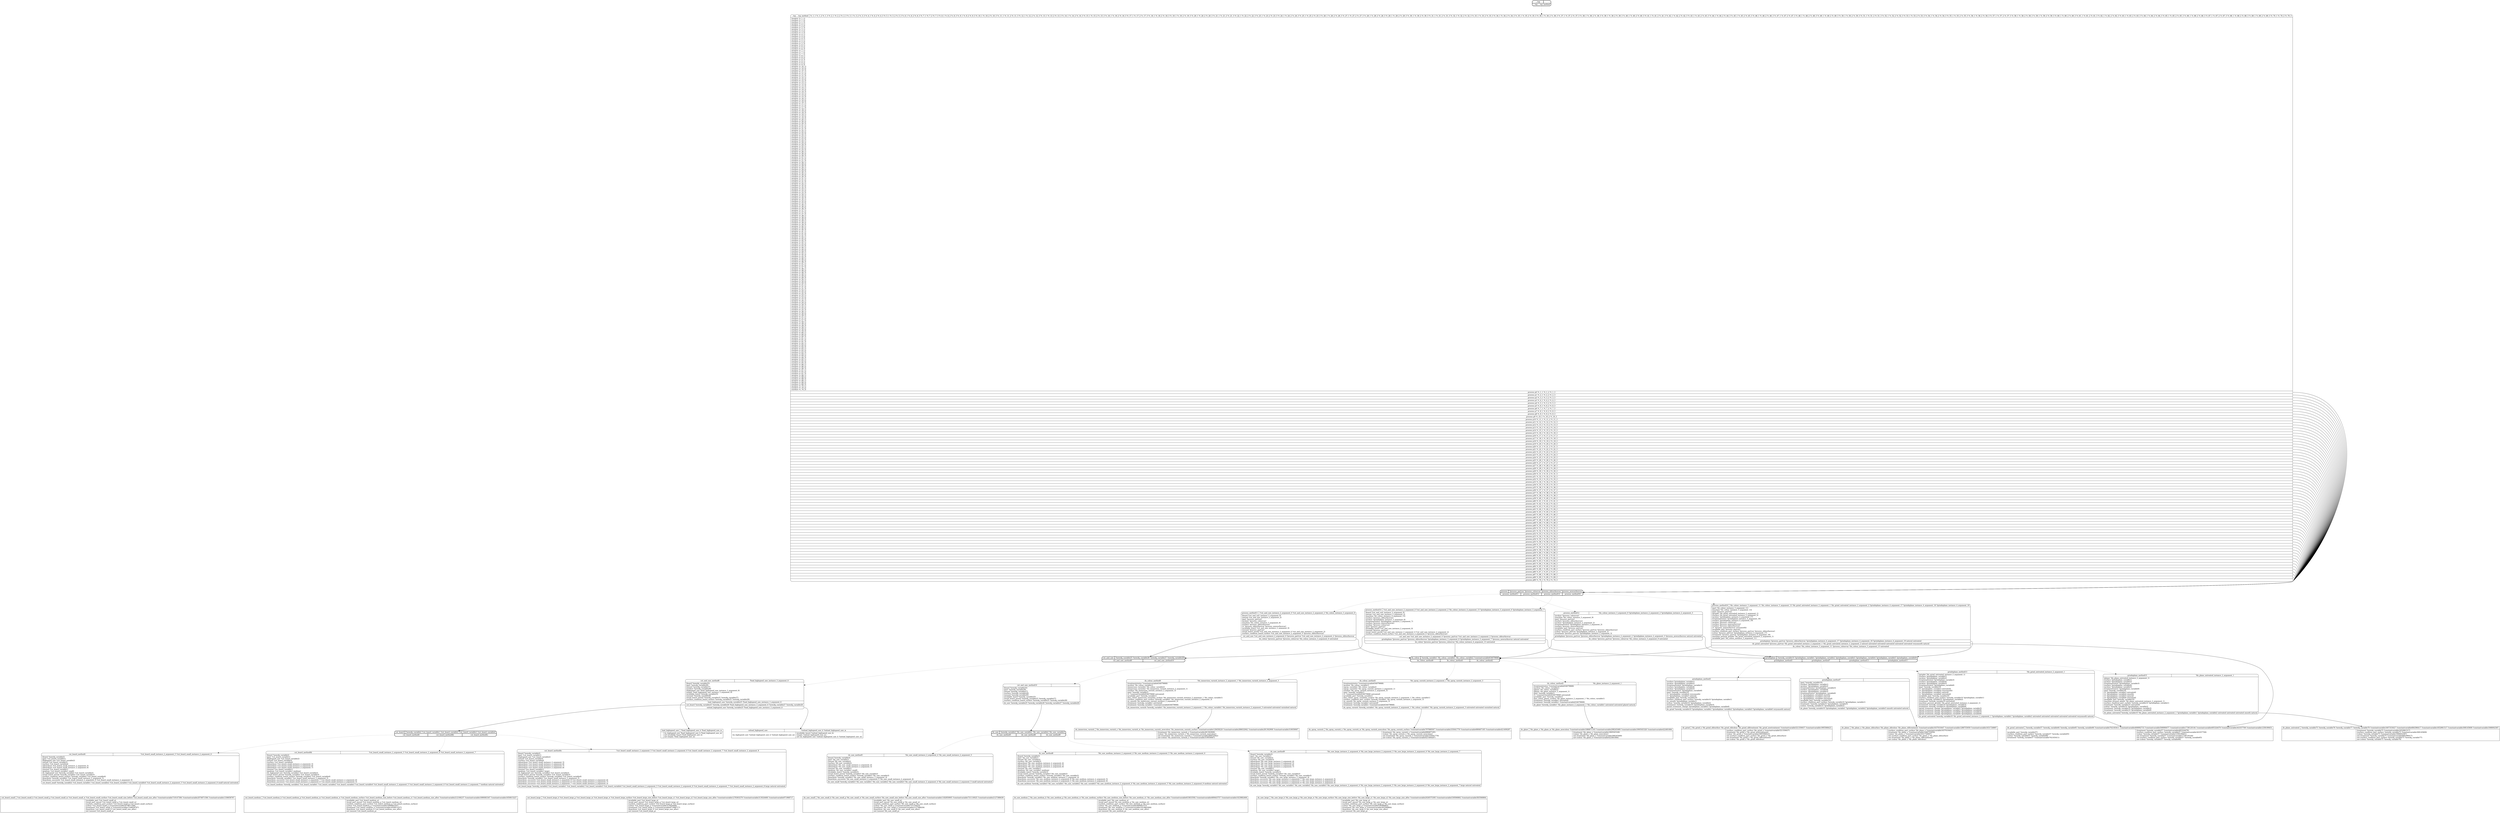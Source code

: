 // Generated by Hype
digraph "woodworking_legal_fewer_htn_groundings" {
  nodesep=1
  ranksep=1
  // Operators
  node [shape=record]
  "cut_board_large" [
    label="{{cut_board_large|?cut_board_large_b ?cut_board_large_p ?cut_board_large_m ?cut_board_large_w ?cut_board_large_surface ?cut_board_large_size_before ?cut_board_large_s1 ?cut_board_large_s2 ?cut_board_large_size_after ?constantvariable1278363279 ?constantvariable313024468 ?constantvariable971968717}|{|(available_part ?cut_board_large_p)\l(wood_part_awood ?cut_board_large_p ?cut_board_large_w)\l(surface_condition_part_surface ?cut_board_large_p ?cut_board_large_surface)\l(colour ?cut_board_large_p ?constantvariable313024468)\l(treatment ?cut_board_large_p ?constantvariable971968717)\l(boardsize ?cut_board_large_b ?cut_board_large_size_after)\lnot (unused ?cut_board_large_p)\l}}"
  ]
  "cut_board_medium" [
    label="{{cut_board_medium|?cut_board_medium_b ?cut_board_medium_p ?cut_board_medium_m ?cut_board_medium_w ?cut_board_medium_surface ?cut_board_medium_size_before ?cut_board_medium_s1 ?cut_board_medium_size_after ?constantvariable212106237 ?constantvariable1690083347 ?constantvariable1650815227}|{|(available_part ?cut_board_medium_p)\l(wood_part_awood ?cut_board_medium_p ?cut_board_medium_w)\l(surface_condition_part_surface ?cut_board_medium_p ?cut_board_medium_surface)\l(colour ?cut_board_medium_p ?constantvariable1690083347)\l(treatment ?cut_board_medium_p ?constantvariable1650815227)\l(boardsize ?cut_board_medium_b ?cut_board_medium_size_after)\lnot (unused ?cut_board_medium_p)\l}}"
  ]
  "cut_board_small" [
    label="{{cut_board_small|?cut_board_small_b ?cut_board_small_p ?cut_board_small_m ?cut_board_small_w ?cut_board_small_surface ?cut_board_small_size_before ?cut_board_small_size_after ?constantvariable719147384 ?constantvariable2074871584 ?constantvariable1336658767}|{|(available_part ?cut_board_small_p)\l(wood_part_awood ?cut_board_small_p ?cut_board_small_w)\l(surface_condition_part_surface ?cut_board_small_p ?cut_board_small_surface)\l(colour ?cut_board_small_p ?constantvariable2074871584)\l(treatment ?cut_board_small_p ?constantvariable1336658767)\l(boardsize ?cut_board_small_b ?cut_board_small_size_after)\lnot (unused ?cut_board_small_p)\l}}"
  ]
  "do_glaze" [
    label="{{do_glaze|?do_glaze_x ?do_glaze_m ?do_glaze_newcolour ?constantvariable1086871163 ?constantvariable298245469 ?constantvariable1900545328 ?constantvariable422481684}|{|(treatment ?do_glaze_x ?constantvariable1900545328)\l(colour ?do_glaze_x ?do_glaze_newcolour)\lnot (treatment ?do_glaze_x ?constantvariable298245469)\lnot (colour ?do_glaze_x ?constantvariable422481684)\l}}"
  ]
  "do_grind" [
    label="{{do_grind|?do_grind_x ?do_grind_oldsurface ?do_grind_oldcolour ?do_grind_oldtreatment ?do_grind_newtreatment ?constantvariable521350637 ?constantvariable1995568423}|{|(surface_condition_part_surface ?do_grind_x ?constantvariable521350637)\l(treatment ?do_grind_x ?do_grind_newtreatment)\l(colour ?do_grind_x ?constantvariable1995568423)\lnot (surface_condition_part_surface ?do_grind_x ?do_grind_oldsurface)\lnot (treatment ?do_grind_x ?do_grind_oldtreatment)\lnot (colour ?do_grind_x ?do_grind_oldcolour)\l}}"
  ]
  "do_grind_untreated" [
    label="{{do_grind_untreated|?newobj_variable57 ?newobj_variable64 ?newobj_variable65 ?newobj_variable66 ?constantvariable702183411 ?constantvariable406992733 ?constantvariable506990077 ?constantvariable1738120144 ?constantvariable495324479 ?constantvariable343357709 ?constantvariable1258199451}|{(available_part ?newobj_variable57)\l(surface_condition_part_surface ?newobj_variable57 ?newobj_variable65)\l(colour ?newobj_variable57 ?newobj_variable66)\l(treatment ?newobj_variable57 ?constantvariable702183411)\l|(treatment ?newobj_variable57 ?constantvariable495324479)\l(surface_condition_part_surface ?newobj_variable57 ?constantvariable343357709)\l(colour ?newobj_variable57 ?constantvariable1258199451)\lnot (treatment ?newobj_variable57 ?constantvariable1738120144)\lnot (surface_condition_part_surface ?newobj_variable57 ?newobj_variable65)\lnot (colour ?newobj_variable57 ?newobj_variable66)\l}}"
  ]
  "do_immersion_varnish" [
    label="{{do_immersion_varnish|?do_immersion_varnish_x ?do_immersion_varnish_m ?do_immersion_varnish_newcolour ?do_immersion_varnish_surface ?constantvariable129458220 ?constantvariable286632942 ?constantvariable281362908 ?constantvariable319059067}|{|(treatment ?do_immersion_varnish_x ?constantvariable281362908)\l(colour ?do_immersion_varnish_x ?do_immersion_varnish_newcolour)\lnot (treatment ?do_immersion_varnish_x ?constantvariable286632942)\lnot (colour ?do_immersion_varnish_x ?constantvariable319059067)\l}}"
  ]
  "do_plane" [
    label="{{do_plane|?do_plane_x ?do_plane_oldsurface ?do_plane_oldcolour ?do_plane_oldtreatment ?constantvariable1637010447 ?constantvariable1288755959 ?constantvariable1631726897}|{|(surface_condition_part_surface ?do_plane_x ?constantvariable1637010447)\l(treatment ?do_plane_x ?constantvariable1288755959)\l(colour ?do_plane_x ?constantvariable1631726897)\lnot (surface_condition_part_surface ?do_plane_x ?do_plane_oldsurface)\lnot (treatment ?do_plane_x ?do_plane_oldtreatment)\lnot (colour ?do_plane_x ?do_plane_oldcolour)\l}}"
  ]
  "do_plane_untreated" [
    label="{{do_plane_untreated|?newobj_variable75 ?newobj_variable76 ?newobj_variable77 ?newobj_variable79 ?constantvariable1607353027 ?constantvariable684396417 ?constantvariable1652981517 ?constantvariable308145609 ?constantvariable1068002587}|{|(treatment ?newobj_variable75 ?constantvariable1652981517)\l(surface_condition_part_surface ?newobj_variable75 ?constantvariable308145609)\l(colour ?newobj_variable75 ?constantvariable1068002587)\lnot (treatment ?newobj_variable75 ?constantvariable684396417)\lnot (surface_condition_part_surface ?newobj_variable75 ?newobj_variable77)\lnot (colour ?newobj_variable75 ?newobj_variable79)\l}}"
  ]
  "do_saw_large" [
    label="{{do_saw_large|?do_saw_large_b ?do_saw_large_p ?do_saw_large_w ?do_saw_large_surface ?do_saw_large_size_before ?do_saw_large_s1 ?do_saw_large_s2 ?do_saw_large_size_after ?constantvariable2026575395 ?constantvariable539566862 ?constantvariable583566864}|{|(available_part ?do_saw_large_p)\l(wood_part_awood ?do_saw_large_p ?do_saw_large_w)\l(surface_condition_part_surface ?do_saw_large_p ?do_saw_large_surface)\l(colour ?do_saw_large_p ?constantvariable539566862)\l(treatment ?do_saw_large_p ?constantvariable583566864)\l(boardsize ?do_saw_large_b ?do_saw_large_size_after)\lnot (unused ?do_saw_large_p)\l}}"
  ]
  "do_saw_medium" [
    label="{{do_saw_medium|?do_saw_medium_b ?do_saw_medium_p ?do_saw_medium_w ?do_saw_medium_surface ?do_saw_medium_size_before ?do_saw_medium_s1 ?do_saw_medium_size_after ?constantvariable633833592 ?constantvariable469443757 ?constantvariable1023882406}|{|(available_part ?do_saw_medium_p)\l(wood_part_awood ?do_saw_medium_p ?do_saw_medium_w)\l(surface_condition_part_surface ?do_saw_medium_p ?do_saw_medium_surface)\l(colour ?do_saw_medium_p ?constantvariable469443757)\l(treatment ?do_saw_medium_p ?constantvariable1023882406)\l(boardsize ?do_saw_medium_b ?do_saw_medium_size_after)\lnot (unused ?do_saw_medium_p)\l}}"
  ]
  "do_saw_small" [
    label="{{do_saw_small|?do_saw_small_b ?do_saw_small_p ?do_saw_small_w ?do_saw_small_surface ?do_saw_small_size_before ?do_saw_small_size_after ?constantvariable1182850905 ?constantvariable731116025 ?constantvariable2127388439}|{|(available_part ?do_saw_small_p)\l(wood_part_awood ?do_saw_small_p ?do_saw_small_w)\l(surface_condition_part_surface ?do_saw_small_p ?do_saw_small_surface)\l(colour ?do_saw_small_p ?constantvariable731116025)\l(treatment ?do_saw_small_p ?constantvariable2127388439)\l(boardsize ?do_saw_small_b ?do_saw_small_size_after)\lnot (unused ?do_saw_small_p)\l}}"
  ]
  "do_spray_varnish" [
    label="{{do_spray_varnish|?do_spray_varnish_x ?do_spray_varnish_m ?do_spray_varnish_newcolour ?do_spray_varnish_surface ?constantvariable797888567 ?constantvariable335041779 ?constantvariable688467185 ?constantvariable421409287}|{|(treatment ?do_spray_varnish_x ?constantvariable688467185)\l(colour ?do_spray_varnish_x ?do_spray_varnish_newcolour)\lnot (treatment ?do_spray_varnish_x ?constantvariable335041779)\lnot (colour ?do_spray_varnish_x ?constantvariable421409287)\l}}"
  ]
  "load_highspeed_saw" [
    label="{{load_highspeed_saw|?load_highspeed_saw_b ?load_highspeed_saw_m}|{|(in_highspeed_saw ?load_highspeed_saw_b ?load_highspeed_saw_m)\lnot (available_board ?load_highspeed_saw_b)\lnot (empty ?load_highspeed_saw_m)\l}}"
  ]
  "unload_highspeed_saw" [
    label="{{unload_highspeed_saw|?unload_highspeed_saw_b ?unload_highspeed_saw_m}|{(in_highspeed_saw ?unload_highspeed_saw_b ?unload_highspeed_saw_m)\l|(available_board ?unload_highspeed_saw_b)\l(empty ?unload_highspeed_saw_m)\lnot (in_highspeed_saw ?unload_highspeed_saw_b ?unload_highspeed_saw_m)\l}}"
  ]
  // Methods
  node [shape=Mrecord]
  "cut_and_saw" [
    style=bold
    label="{{cut_and_saw|?newobj_variable25 ?newobj_variable26 ?newobj_variable27 ?newobj_variable28}|{<n0>cut_and_saw_method6|<n1>cut_and_saw_method10}}"
  ]
  "label_cut_and_saw_method6" [
    label="{{cut_and_saw_method6|?load_highspeed_saw_instance_3_argument_6}|(board ?newobj_variable25)\l(part ?newobj_variable26)\l(awood ?newobj_variable27)\l(surface ?newobj_variable28)\l(highspeed_saw ?load_highspeed_saw_instance_3_argument_6)\l(empty ?load_highspeed_saw_instance_3_argument_6)\l(available_board ?newobj_variable25)\l(unused ?newobj_variable26)\l(wood_board_awood ?newobj_variable25 ?newobj_variable27)\l(surface_condition_board_surface ?newobj_variable25 ?newobj_variable28)\l|<n0>load_highspeed_saw ?newobj_variable25 ?load_highspeed_saw_instance_3_argument_6|<n1>cut_board ?newobj_variable25 ?newobj_variable26 ?load_highspeed_saw_instance_3_argument_6 ?newobj_variable27 ?newobj_variable28|<n2>unload_highspeed_saw ?newobj_variable25 ?load_highspeed_saw_instance_3_argument_6}"
  ]
  "cut_and_saw":n0 -> "label_cut_and_saw_method6" [style=dotted]
  "label_cut_and_saw_method6":n0 -> "load_highspeed_saw"
  "label_cut_and_saw_method6":n1 -> "cut_board"
  "label_cut_and_saw_method6":n2 -> "unload_highspeed_saw"
  "label_cut_and_saw_method10" [
    label="{{cut_and_saw_method10|}|(board ?newobj_variable25)\l(part ?newobj_variable26)\l(awood ?newobj_variable27)\l(surface ?newobj_variable28)\l(unused ?newobj_variable26)\l(available_board ?newobj_variable25)\l(wood_board_awood ?newobj_variable25 ?newobj_variable27)\l(surface_condition_board_surface ?newobj_variable25 ?newobj_variable28)\l|<n0>do_saw ?newobj_variable25 ?newobj_variable26 ?newobj_variable27 ?newobj_variable28}"
  ]
  "cut_and_saw":n1 -> "label_cut_and_saw_method10" [style=dotted]
  "label_cut_and_saw_method10":n0 -> "do_saw"
  "cut_board" [
    style=bold
    label="{{cut_board|?newobj_variable2 ?cut_board_variable1 ?cut_board_variable2 ?cut_board_variable3 ?cut_board_variable4}|{<n0>cut_board_method4|<n1>cut_board_method4b|<n2>cut_board_method4c}}"
  ]
  "label_cut_board_method4" [
    label="{{cut_board_method4|?cut_board_small_instance_2_argument_5 ?cut_board_small_instance_2_argument_6}|(board ?newobj_variable2)\l(part ?cut_board_variable1)\l(highspeed_saw ?cut_board_variable2)\l(awood ?cut_board_variable3)\l(surface ?cut_board_variable4)\l(aboardsize ?cut_board_small_instance_2_argument_5)\l(aboardsize ?cut_board_small_instance_2_argument_6)\l(unused ?cut_board_variable1)\l(goalsize ?cut_board_variable1 small)\l(in_highspeed_saw ?newobj_variable2 ?cut_board_variable2)\l(wood_board_awood ?newobj_variable2 ?cut_board_variable3)\l(surface_condition_board_surface ?newobj_variable2 ?cut_board_variable4)\l(boardsize ?newobj_variable2 ?cut_board_small_instance_2_argument_5)\l(boardsize_successor ?cut_board_small_instance_2_argument_6 ?cut_board_small_instance_2_argument_5)\l|<n0>cut_board_small ?newobj_variable2 ?cut_board_variable1 ?cut_board_variable2 ?cut_board_variable3 ?cut_board_variable4 ?cut_board_small_instance_2_argument_5 ?cut_board_small_instance_2_argument_6 small natural untreated}"
  ]
  "cut_board":n0 -> "label_cut_board_method4" [style=dotted]
  "label_cut_board_method4":n0 -> "cut_board_small"
  "label_cut_board_method4b" [
    label="{{cut_board_method4b|?cut_board_small_instance_2_argument_5 ?cut_board_small_instance_2_argument_6 ?cut_board_small_instance_2_argument_7}|(board ?newobj_variable2)\l(part ?cut_board_variable1)\l(highspeed_saw ?cut_board_variable2)\l(awood ?cut_board_variable3)\l(surface ?cut_board_variable4)\l(aboardsize ?cut_board_small_instance_2_argument_5)\l(aboardsize ?cut_board_small_instance_2_argument_6)\l(aboardsize ?cut_board_small_instance_2_argument_7)\l(unused ?cut_board_variable1)\l(goalsize ?cut_board_variable1 medium)\l(in_highspeed_saw ?newobj_variable2 ?cut_board_variable2)\l(wood_board_awood ?newobj_variable2 ?cut_board_variable3)\l(surface_condition_board_surface ?newobj_variable2 ?cut_board_variable4)\l(boardsize ?newobj_variable2 ?cut_board_small_instance_2_argument_5)\l(boardsize_successor ?cut_board_small_instance_2_argument_7 ?cut_board_small_instance_2_argument_6)\l(boardsize_successor ?cut_board_small_instance_2_argument_6 ?cut_board_small_instance_2_argument_5)\l|<n0>cut_board_medium ?newobj_variable2 ?cut_board_variable1 ?cut_board_variable2 ?cut_board_variable3 ?cut_board_variable4 ?cut_board_small_instance_2_argument_5 ?cut_board_small_instance_2_argument_6 ?cut_board_small_instance_2_argument_7 medium natural untreated}"
  ]
  "cut_board":n1 -> "label_cut_board_method4b" [style=dotted]
  "label_cut_board_method4b":n0 -> "cut_board_medium"
  "label_cut_board_method4c" [
    label="{{cut_board_method4c|?cut_board_small_instance_2_argument_5 ?cut_board_small_instance_2_argument_6 ?cut_board_small_instance_2_argument_7 ?cut_board_small_instance_2_argument_8}|(board ?newobj_variable2)\l(part ?cut_board_variable1)\l(highspeed_saw ?cut_board_variable2)\l(awood ?cut_board_variable3)\l(surface ?cut_board_variable4)\l(aboardsize ?cut_board_small_instance_2_argument_5)\l(aboardsize ?cut_board_small_instance_2_argument_6)\l(aboardsize ?cut_board_small_instance_2_argument_7)\l(aboardsize ?cut_board_small_instance_2_argument_8)\l(unused ?cut_board_variable1)\l(goalsize ?cut_board_variable1 large)\l(in_highspeed_saw ?newobj_variable2 ?cut_board_variable2)\l(wood_board_awood ?newobj_variable2 ?cut_board_variable3)\l(surface_condition_board_surface ?newobj_variable2 ?cut_board_variable4)\l(boardsize ?newobj_variable2 ?cut_board_small_instance_2_argument_5)\l(boardsize_successor ?cut_board_small_instance_2_argument_8 ?cut_board_small_instance_2_argument_6)\l(boardsize_successor ?cut_board_small_instance_2_argument_6 ?cut_board_small_instance_2_argument_7)\l(boardsize_successor ?cut_board_small_instance_2_argument_7 ?cut_board_small_instance_2_argument_5)\l|<n0>cut_board_large ?newobj_variable2 ?cut_board_variable1 ?cut_board_variable2 ?cut_board_variable3 ?cut_board_variable4 ?cut_board_small_instance_2_argument_5 ?cut_board_small_instance_2_argument_6 ?cut_board_small_instance_2_argument_7 ?cut_board_small_instance_2_argument_8 large natural untreated}"
  ]
  "cut_board":n2 -> "label_cut_board_method4c" [style=dotted]
  "label_cut_board_method4c":n0 -> "cut_board_large"
  "do_colour" [
    style=bold
    label="{{do_colour|?newobj_variable1 ?do_colour_variable1 ?do_colour_variable2 ?constantvariable634079668}|{<n0>do_colour_method0|<n1>do_colour_method1|<n2>do_colour_method2}}"
  ]
  "label_do_colour_method0" [
    label="{{do_colour_method0|?do_immersion_varnish_instance_2_argument_1 ?do_immersion_varnish_instance_2_argument_3}|(treatmentstatus ?constantvariable634079668)\l(acolour ?do_colour_variable1)\l(immersion_varnisher ?do_colour_variable2)\l(immersion_varnisher ?do_immersion_varnish_instance_2_argument_1)\l(surface ?do_immersion_varnish_instance_2_argument_3)\l(part ?newobj_variable1)\l(= ?constantvariable634079668 untreated)\l(available_part ?newobj_variable1)\l(has_colour_immersion_varnisher_acolour ?do_immersion_varnish_instance_2_argument_1 ?do_colour_variable1)\l(surface_condition_part_surface ?newobj_variable1 ?do_immersion_varnish_instance_2_argument_3)\l(is_smooth ?do_immersion_varnish_instance_2_argument_3)\l(treatment ?newobj_variable1 untreated)\l(treatment ?newobj_variable1 ?constantvariable634079668)\l|<n0>do_immersion_varnish ?newobj_variable1 ?do_immersion_varnish_instance_2_argument_1 ?do_colour_variable1 ?do_immersion_varnish_instance_2_argument_3 untreated untreated varnished natural}"
  ]
  "do_colour":n0 -> "label_do_colour_method0" [style=dotted]
  "label_do_colour_method0":n0 -> "do_immersion_varnish"
  "label_do_colour_method1" [
    label="{{do_colour_method1|?do_spray_varnish_instance_2_argument_1 ?do_spray_varnish_instance_2_argument_3}|(treatmentstatus ?constantvariable634079668)\l(acolour ?do_colour_variable1)\l(spray_varnisher ?do_colour_variable2)\l(spray_varnisher ?do_spray_varnish_instance_2_argument_1)\l(surface ?do_spray_varnish_instance_2_argument_3)\l(part ?newobj_variable1)\l(= ?constantvariable634079668 untreated)\l(available_part ?newobj_variable1)\l(has_colour_spray_varnisher_acolour ?do_spray_varnish_instance_2_argument_1 ?do_colour_variable1)\l(surface_condition_part_surface ?newobj_variable1 ?do_spray_varnish_instance_2_argument_3)\l(is_smooth ?do_spray_varnish_instance_2_argument_3)\l(treatment ?newobj_variable1 untreated)\l(treatment ?newobj_variable1 ?constantvariable634079668)\l|<n0>do_spray_varnish ?newobj_variable1 ?do_spray_varnish_instance_2_argument_1 ?do_colour_variable1 ?do_spray_varnish_instance_2_argument_3 untreated untreated varnished natural}"
  ]
  "do_colour":n1 -> "label_do_colour_method1" [style=dotted]
  "label_do_colour_method1":n0 -> "do_spray_varnish"
  "label_do_colour_method2" [
    label="{{do_colour_method2|?do_glaze_instance_2_argument_1}|(treatmentstatus ?constantvariable634079668)\l(acolour ?do_colour_variable1)\l(glazer ?do_colour_variable2)\l(glazer ?do_glaze_instance_2_argument_1)\l(part ?newobj_variable1)\l(= ?constantvariable634079668 untreated)\l(available_part ?newobj_variable1)\l(has_colour_glazer_acolour ?do_glaze_instance_2_argument_1 ?do_colour_variable1)\l(treatment ?newobj_variable1 untreated)\l(treatment ?newobj_variable1 ?constantvariable634079668)\l|<n0>do_glaze ?newobj_variable1 ?do_glaze_instance_2_argument_1 ?do_colour_variable1 untreated untreated glazed natural}"
  ]
  "do_colour":n2 -> "label_do_colour_method2" [style=dotted]
  "label_do_colour_method2":n0 -> "do_glaze"
  "do_saw" [
    style=bold
    label="{{do_saw|?newobj_variable3 ?do_saw_variable1 ?do_saw_variable2 ?do_saw_variable3}|{<n0>do_saw_method5|<n1>do_saw_method8|<n2>do_saw_method9}}"
  ]
  "label_do_saw_method5" [
    label="{{do_saw_method5|?do_saw_small_instance_2_argument_4 ?do_saw_small_instance_2_argument_5}|(board ?newobj_variable3)\l(part ?do_saw_variable1)\l(awood ?do_saw_variable2)\l(surface ?do_saw_variable3)\l(aboardsize ?do_saw_small_instance_2_argument_4)\l(aboardsize ?do_saw_small_instance_2_argument_5)\l(unused ?do_saw_variable1)\l(goalsize ?do_saw_variable1 small)\l(available_board ?newobj_variable3)\l(wood_board_awood ?newobj_variable3 ?do_saw_variable2)\l(surface_condition_board_surface ?newobj_variable3 ?do_saw_variable3)\l(boardsize ?newobj_variable3 ?do_saw_small_instance_2_argument_4)\l(boardsize_successor ?do_saw_small_instance_2_argument_5 ?do_saw_small_instance_2_argument_4)\l|<n0>do_saw_small ?newobj_variable3 ?do_saw_variable1 ?do_saw_variable2 ?do_saw_variable3 ?do_saw_small_instance_2_argument_4 ?do_saw_small_instance_2_argument_5 small natural untreated}"
  ]
  "do_saw":n0 -> "label_do_saw_method5" [style=dotted]
  "label_do_saw_method5":n0 -> "do_saw_small"
  "label_do_saw_method8" [
    label="{{do_saw_method8|?do_saw_medium_instance_2_argument_4 ?do_saw_medium_instance_2_argument_5 ?do_saw_medium_instance_2_argument_6}|(board ?newobj_variable3)\l(part ?do_saw_variable1)\l(awood ?do_saw_variable2)\l(surface ?do_saw_variable3)\l(aboardsize ?do_saw_medium_instance_2_argument_4)\l(aboardsize ?do_saw_medium_instance_2_argument_5)\l(aboardsize ?do_saw_medium_instance_2_argument_6)\l(unused ?do_saw_variable1)\l(goalsize ?do_saw_variable1 medium)\l(available_board ?newobj_variable3)\l(wood_board_awood ?newobj_variable3 ?do_saw_variable2)\l(surface_condition_board_surface ?newobj_variable3 ?do_saw_variable3)\l(boardsize ?newobj_variable3 ?do_saw_medium_instance_2_argument_4)\l(boardsize_successor ?do_saw_medium_instance_2_argument_6 ?do_saw_medium_instance_2_argument_5)\l(boardsize_successor ?do_saw_medium_instance_2_argument_5 ?do_saw_medium_instance_2_argument_4)\l|<n0>do_saw_medium ?newobj_variable3 ?do_saw_variable1 ?do_saw_variable2 ?do_saw_variable3 ?do_saw_medium_instance_2_argument_4 ?do_saw_medium_instance_2_argument_5 ?do_saw_medium_instance_2_argument_6 medium natural untreated}"
  ]
  "do_saw":n1 -> "label_do_saw_method8" [style=dotted]
  "label_do_saw_method8":n0 -> "do_saw_medium"
  "label_do_saw_method9" [
    label="{{do_saw_method9|?do_saw_large_instance_2_argument_4 ?do_saw_large_instance_2_argument_5 ?do_saw_large_instance_2_argument_6 ?do_saw_large_instance_2_argument_7}|(board ?newobj_variable3)\l(part ?do_saw_variable1)\l(awood ?do_saw_variable2)\l(surface ?do_saw_variable3)\l(aboardsize ?do_saw_large_instance_2_argument_4)\l(aboardsize ?do_saw_large_instance_2_argument_5)\l(aboardsize ?do_saw_large_instance_2_argument_6)\l(aboardsize ?do_saw_large_instance_2_argument_7)\l(unused ?do_saw_variable1)\l(goalsize ?do_saw_variable1 large)\l(available_board ?newobj_variable3)\l(wood_board_awood ?newobj_variable3 ?do_saw_variable2)\l(surface_condition_board_surface ?newobj_variable3 ?do_saw_variable3)\l(boardsize ?newobj_variable3 ?do_saw_large_instance_2_argument_4)\l(boardsize_successor ?do_saw_large_instance_2_argument_7 ?do_saw_large_instance_2_argument_5)\l(boardsize_successor ?do_saw_large_instance_2_argument_5 ?do_saw_large_instance_2_argument_6)\l(boardsize_successor ?do_saw_large_instance_2_argument_6 ?do_saw_large_instance_2_argument_4)\l|<n0>do_saw_large ?newobj_variable3 ?do_saw_variable1 ?do_saw_variable2 ?do_saw_variable3 ?do_saw_large_instance_2_argument_4 ?do_saw_large_instance_2_argument_5 ?do_saw_large_instance_2_argument_6 ?do_saw_large_instance_2_argument_7 large natural untreated}"
  ]
  "do_saw":n2 -> "label_do_saw_method9" [style=dotted]
  "label_do_saw_method9":n0 -> "do_saw_large"
  "grindnplane" [
    style=bold
    label="{{grindnplane|?newobj_variable10 ?grindnplane_variable1 ?grindnplane_variable2 ?grindnplane_variable3 ?grindnplane_variable4 ?grindnplane_variable5 ?grindnplane_variable6}|{<n0>grindnplane_method3|<n1>grindnplane_method7|<n2>grindnplane_method13|<n3>grindnplane_method15}}"
  ]
  "label_grindnplane_method3" [
    label="{{grindnplane_method3|}|(surface ?grindnplane_variable1)\l(acolour ?grindnplane_variable2)\l(treatmentstatus ?grindnplane_variable3)\l(surface ?grindnplane_variable4)\l(acolour ?grindnplane_variable5)\l(treatmentstatus ?grindnplane_variable6)\l(part ?newobj_variable10)\l(= ?grindnplane_variable4 verysmooth)\l(= ?grindnplane_variable5 natural)\l(available_part ?newobj_variable10)\l(surface_condition_part_surface ?newobj_variable10 ?grindnplane_variable1)\l(is_smooth ?grindnplane_variable1)\l(colour ?newobj_variable10 ?grindnplane_variable2)\l(treatment ?newobj_variable10 ?grindnplane_variable3)\l(grind_treatment_change ?grindnplane_variable3 ?grindnplane_variable6)\l|<n0>do_grind ?newobj_variable10 ?grindnplane_variable1 ?grindnplane_variable2 ?grindnplane_variable3 ?grindnplane_variable6 verysmooth natural}"
  ]
  "grindnplane":n0 -> "label_grindnplane_method3" [style=dotted]
  "label_grindnplane_method3":n0 -> "do_grind"
  "label_grindnplane_method7" [
    label="{{grindnplane_method7|}|(part ?newobj_variable10)\l(surface ?grindnplane_variable1)\l(acolour ?grindnplane_variable2)\l(treatmentstatus ?grindnplane_variable3)\l(surface ?grindnplane_variable4)\l(acolour ?grindnplane_variable5)\l(treatmentstatus ?grindnplane_variable6)\l(= ?grindnplane_variable4 smooth)\l(= ?grindnplane_variable5 natural)\l(= ?grindnplane_variable6 untreated)\l(available_part ?newobj_variable10)\l(surface_condition_part_surface ?newobj_variable10 ?grindnplane_variable1)\l(treatment ?newobj_variable10 ?grindnplane_variable3)\l(colour ?newobj_variable10 ?grindnplane_variable2)\l|<n0>do_plane ?newobj_variable10 ?grindnplane_variable1 ?grindnplane_variable2 ?grindnplane_variable3 smooth untreated natural}"
  ]
  "grindnplane":n1 -> "label_grindnplane_method7" [style=dotted]
  "label_grindnplane_method7":n0 -> "do_plane"
  "label_grindnplane_method13" [
    label="{{grindnplane_method13|?do_grind_untreated_instance_2_argument_1}|(grinder ?do_grind_untreated_instance_2_argument_1)\l(surface ?grindnplane_variable1)\l(acolour ?grindnplane_variable2)\l(treatmentstatus ?grindnplane_variable3)\l(surface ?grindnplane_variable4)\l(acolour ?grindnplane_variable5)\l(treatmentstatus ?grindnplane_variable6)\l(part ?newobj_variable10)\l(= ?grindnplane_variable3 untreated)\l(= ?grindnplane_variable4 verysmooth)\l(= ?grindnplane_variable5 natural)\l(= ?grindnplane_variable6 untreated)\l(available_part ?newobj_variable10)\l(surface_condition_part_surface ?newobj_variable10 ?grindnplane_variable1)\l(colour ?newobj_variable10 ?grindnplane_variable2)\l(treatment ?newobj_variable10 untreated)\l(machine_present_grinder ?do_grind_untreated_instance_2_argument_1)\l(treatment ?newobj_variable10 ?grindnplane_variable3)\l(treatment ?newobj_variable10 ?grindnplane_variable6)\l(grind_treatment_change ?grindnplane_variable3 ?grindnplane_variable3)\l(grind_treatment_change ?grindnplane_variable3 ?grindnplane_variable6)\l(grind_treatment_change ?grindnplane_variable6 ?grindnplane_variable3)\l(grind_treatment_change ?grindnplane_variable6 ?grindnplane_variable6)\l|<n0>do_grind_untreated ?newobj_variable10 ?do_grind_untreated_instance_2_argument_1 ?grindnplane_variable1 ?grindnplane_variable2 untreated untreated untreated untreated untreated verysmooth natural}"
  ]
  "grindnplane":n2 -> "label_grindnplane_method13" [style=dotted]
  "label_grindnplane_method13":n0 -> "do_grind_untreated"
  "label_grindnplane_method15" [
    label="{{grindnplane_method15|?do_plane_untreated_instance_2_argument_1}|(planer ?do_plane_untreated_instance_2_argument_1)\l(surface ?grindnplane_variable1)\l(acolour ?grindnplane_variable2)\l(treatmentstatus ?grindnplane_variable3)\l(surface ?grindnplane_variable4)\l(acolour ?grindnplane_variable5)\l(treatmentstatus ?grindnplane_variable6)\l(part ?newobj_variable10)\l(= ?grindnplane_variable3 untreated)\l(= ?grindnplane_variable4 smooth)\l(= ?grindnplane_variable5 natural)\l(= ?grindnplane_variable6 untreated)\l(available_part ?newobj_variable10)\l(machine_present_planer ?do_plane_untreated_instance_2_argument_1)\l(surface_condition_part_surface ?newobj_variable10 ?grindnplane_variable1)\l(treatment ?newobj_variable10 untreated)\l(colour ?newobj_variable10 ?grindnplane_variable2)\l(treatment ?newobj_variable10 ?grindnplane_variable3)\l(treatment ?newobj_variable10 ?grindnplane_variable6)\l|<n0>do_plane_untreated ?newobj_variable10 ?do_plane_untreated_instance_2_argument_1 ?grindnplane_variable1 ?grindnplane_variable2 untreated untreated untreated smooth natural}"
  ]
  "grindnplane":n3 -> "label_grindnplane_method15" [style=dotted]
  "label_grindnplane_method15":n0 -> "do_plane_untreated"
  "process" [
    style=bold
    label="{{process|?process_partvar ?process_colourvar ?process_oldsurfacevar ?process_newsurfacevar}|{<n0>process_method11|<n1>process_method12|<n2>process_method14|<n3>process_method16}}"
  ]
  "label_process_method11" [
    label="{{process_method11|?cut_and_saw_instance_2_argument_0 ?cut_and_saw_instance_2_argument_2 ?do_colour_instance_3_argument_6}|(board ?cut_and_saw_instance_2_argument_0)\l(awood ?cut_and_saw_instance_2_argument_2)\l(part ?process_partvar)\l(acolour ?process_colourvar)\l(machine ?do_colour_instance_3_argument_6)\l(surface ?process_oldsurfacevar)\l(= ?process_oldsurfacevar ?process_newsurfacevar)\l(available_board ?cut_and_saw_instance_2_argument_0)\l(unused ?process_partvar)\l(wood_board_awood ?cut_and_saw_instance_2_argument_0 ?cut_and_saw_instance_2_argument_2)\l(surface_condition_board_surface ?cut_and_saw_instance_2_argument_0 ?process_oldsurfacevar)\l|<n0>cut_and_saw ?cut_and_saw_instance_2_argument_0 ?process_partvar ?cut_and_saw_instance_2_argument_2 ?process_oldsurfacevar|<n1>do_colour ?process_partvar ?process_colourvar ?do_colour_instance_3_argument_6 untreated}"
  ]
  "process":n0 -> "label_process_method11" [style=dotted]
  "label_process_method11":n0 -> "cut_and_saw"
  "label_process_method11":n1 -> "do_colour"
  "label_process_method12" [
    label="{{process_method12|?do_colour_instance_3_argument_9 ?grindnplane_instance_2_argument_2 ?grindnplane_instance_2_argument_3}|(acolour ?process_colourvar)\l(machine ?do_colour_instance_3_argument_9)\l(part ?process_partvar)\l(surface ?process_oldsurfacevar)\l(acolour ?grindnplane_instance_2_argument_2)\l(treatmentstatus ?grindnplane_instance_2_argument_3)\l(surface ?process_newsurfacevar)\l(available_part ?process_partvar)\l(surface_condition_part_surface ?process_partvar ?process_oldsurfacevar)\l(colour ?process_partvar ?grindnplane_instance_2_argument_2)\l(treatment ?process_partvar ?grindnplane_instance_2_argument_3)\l|<n0>grindnplane ?process_partvar ?process_oldsurfacevar ?grindnplane_instance_2_argument_2 ?grindnplane_instance_2_argument_3 ?process_newsurfacevar natural untreated|<n1>do_colour ?process_partvar ?process_colourvar ?do_colour_instance_3_argument_9 untreated}"
  ]
  "process":n1 -> "label_process_method12" [style=dotted]
  "label_process_method12":n0 -> "grindnplane"
  "label_process_method12":n1 -> "do_colour"
  "label_process_method14" [
    label="{{process_method14|?cut_and_saw_instance_2_argument_0 ?cut_and_saw_instance_2_argument_2 ?do_colour_instance_4_argument_13 ?grindnplane_instance_3_argument_6 ?grindnplane_instance_3_argument_7}|(board ?cut_and_saw_instance_2_argument_0)\l(awood ?cut_and_saw_instance_2_argument_2)\l(machine ?do_colour_instance_4_argument_13)\l(surface ?process_oldsurfacevar)\l(acolour ?grindnplane_instance_3_argument_6)\l(treatmentstatus ?grindnplane_instance_3_argument_7)\l(surface ?process_newsurfacevar)\l(acolour ?process_colourvar)\l(part ?process_partvar)\l(available_board ?cut_and_saw_instance_2_argument_0)\l(unused ?process_partvar)\l(wood_board_awood ?cut_and_saw_instance_2_argument_0 ?cut_and_saw_instance_2_argument_2)\l(surface_condition_board_surface ?cut_and_saw_instance_2_argument_0 ?process_oldsurfacevar)\l|<n0>cut_and_saw ?cut_and_saw_instance_2_argument_0 ?process_partvar ?cut_and_saw_instance_2_argument_2 ?process_oldsurfacevar|<n1>grindnplane ?process_partvar ?process_oldsurfacevar ?grindnplane_instance_3_argument_6 ?grindnplane_instance_3_argument_7 ?process_newsurfacevar natural untreated|<n2>do_colour ?process_partvar ?process_colourvar ?do_colour_instance_4_argument_13 untreated}"
  ]
  "process":n2 -> "label_process_method14" [style=dotted]
  "label_process_method14":n0 -> "cut_and_saw"
  "label_process_method14":n1 -> "grindnplane"
  "label_process_method14":n2 -> "do_colour"
  "label_process_method16" [
    label="{{process_method16|?do_colour_instance_3_argument_11 ?do_colour_instance_3_argument_13 ?do_grind_untreated_instance_2_argument_1 ?do_grind_untreated_instance_2_argument_2 ?grindnplane_instance_4_argument_17 ?grindnplane_instance_4_argument_18 ?grindnplane_instance_4_argument_19}|(part ?do_colour_instance_3_argument_11)\l(machine ?do_colour_instance_3_argument_13)\l(part ?process_partvar)\l(grinder ?do_grind_untreated_instance_2_argument_1)\l(surface ?do_grind_untreated_instance_2_argument_2)\l(acolour ?grindnplane_instance_4_argument_17)\l(treatmentstatus ?grindnplane_instance_4_argument_18)\l(surface ?grindnplane_instance_4_argument_19)\l(acolour ?process_colourvar)\l(surface ?process_newsurfacevar)\l(surface ?process_oldsurfacevar)\l(= ?process_newsurfacevar verysmooth)\l(available_part ?process_partvar)\l(surface_condition_part_surface ?process_partvar ?process_oldsurfacevar)\l(colour ?process_partvar ?grindnplane_instance_4_argument_17)\l(treatment ?process_partvar ?grindnplane_instance_4_argument_18)\l(machine_present_grinder ?do_grind_untreated_instance_2_argument_1)\l(available_part ?do_colour_instance_3_argument_11)\l|<n0>grindnplane ?process_partvar ?process_oldsurfacevar ?grindnplane_instance_4_argument_17 ?grindnplane_instance_4_argument_18 ?grindnplane_instance_4_argument_19 natural untreated|<n1>do_grind_untreated ?process_partvar ?do_grind_untreated_instance_2_argument_1 ?do_grind_untreated_instance_2_argument_2 natural untreated untreated untreated untreated untreated verysmooth natural|<n2>do_colour ?do_colour_instance_3_argument_11 ?process_colourvar ?do_colour_instance_3_argument_13 untreated}"
  ]
  "process":n3 -> "label_process_method16" [style=dotted]
  "label_process_method16":n0 -> "grindnplane"
  "label_process_method16":n1 -> "do_grind_untreated"
  "label_process_method16":n2 -> "do_colour"
  "__top" [
    style=bold
    label="{{__top|}|{<n0>__top___top_method}}"
  ]
  "label___top___top_method" [
    label="{{__top___top_method|?v_1_1 ?v_1_2 ?v_1_3 ?v_2_1 ?v_2_2 ?v_2_3 ?v_3_1 ?v_3_2 ?v_3_3 ?v_4_1 ?v_4_2 ?v_4_3 ?v_5_1 ?v_5_2 ?v_5_3 ?v_6_1 ?v_6_2 ?v_6_3 ?v_7_1 ?v_7_2 ?v_7_3 ?v_8_1 ?v_8_2 ?v_8_3 ?v_9_1 ?v_9_2 ?v_9_3 ?v_10_1 ?v_10_2 ?v_10_3 ?v_11_1 ?v_11_2 ?v_11_3 ?v_12_1 ?v_12_2 ?v_12_3 ?v_13_1 ?v_13_2 ?v_13_3 ?v_14_1 ?v_14_2 ?v_14_3 ?v_15_1 ?v_15_2 ?v_15_3 ?v_16_1 ?v_16_2 ?v_16_3 ?v_17_1 ?v_17_2 ?v_17_3 ?v_18_1 ?v_18_2 ?v_18_3 ?v_19_1 ?v_19_2 ?v_19_3 ?v_20_1 ?v_20_2 ?v_20_3 ?v_21_1 ?v_21_2 ?v_21_3 ?v_22_1 ?v_22_2 ?v_22_3 ?v_23_1 ?v_23_2 ?v_23_3 ?v_24_1 ?v_24_2 ?v_24_3 ?v_25_1 ?v_25_2 ?v_25_3 ?v_26_1 ?v_26_2 ?v_26_3 ?v_27_1 ?v_27_2 ?v_27_3 ?v_28_1 ?v_28_2 ?v_28_3 ?v_29_1 ?v_29_2 ?v_29_3 ?v_30_1 ?v_30_2 ?v_30_3 ?v_31_1 ?v_31_2 ?v_31_3 ?v_32_1 ?v_32_2 ?v_32_3 ?v_33_1 ?v_33_2 ?v_33_3 ?v_34_1 ?v_34_2 ?v_34_3 ?v_35_1 ?v_35_2 ?v_35_3 ?v_36_1 ?v_36_2 ?v_36_3 ?v_37_1 ?v_37_2 ?v_37_3 ?v_38_1 ?v_38_2 ?v_38_3 ?v_39_1 ?v_39_2 ?v_39_3 ?v_40_1 ?v_40_2 ?v_40_3 ?v_41_1 ?v_41_2 ?v_41_3 ?v_42_1 ?v_42_2 ?v_42_3 ?v_43_1 ?v_43_2 ?v_43_3 ?v_44_1 ?v_44_2 ?v_44_3 ?v_45_1 ?v_45_2 ?v_45_3 ?v_46_1 ?v_46_2 ?v_46_3 ?v_47_1 ?v_47_2 ?v_47_3 ?v_48_1 ?v_48_2 ?v_48_3 ?v_49_1 ?v_49_2 ?v_49_3 ?v_50_1 ?v_50_2 ?v_50_3 ?v_51_1 ?v_51_2 ?v_51_3 ?v_52_1 ?v_52_2 ?v_52_3 ?v_53_1 ?v_53_2 ?v_53_3 ?v_54_1 ?v_54_2 ?v_54_3 ?v_55_1 ?v_55_2 ?v_55_3 ?v_56_1 ?v_56_2 ?v_56_3 ?v_57_1 ?v_57_2 ?v_57_3 ?v_58_1 ?v_58_2 ?v_58_3 ?v_59_1 ?v_59_2 ?v_59_3 ?v_60_1 ?v_60_2 ?v_60_3 ?v_61_1 ?v_61_2 ?v_61_3 ?v_62_1 ?v_62_2 ?v_62_3 ?v_63_1 ?v_63_2 ?v_63_3 ?v_64_1 ?v_64_2 ?v_64_3 ?v_65_1 ?v_65_2 ?v_65_3 ?v_66_1 ?v_66_2 ?v_66_3 ?v_67_1 ?v_67_2 ?v_67_3 ?v_68_1 ?v_68_2 ?v_68_3 ?v_69_1 ?v_69_2 ?v_69_3 ?v_70_1 ?v_70_2 ?v_70_3}|(acolour ?v_1_1)\l(surface ?v_1_2)\l(surface ?v_1_3)\l(acolour ?v_2_1)\l(surface ?v_2_2)\l(surface ?v_2_3)\l(acolour ?v_3_1)\l(surface ?v_3_2)\l(surface ?v_3_3)\l(acolour ?v_4_1)\l(surface ?v_4_2)\l(surface ?v_4_3)\l(acolour ?v_5_1)\l(surface ?v_5_2)\l(surface ?v_5_3)\l(acolour ?v_6_1)\l(surface ?v_6_2)\l(surface ?v_6_3)\l(acolour ?v_7_1)\l(surface ?v_7_2)\l(surface ?v_7_3)\l(acolour ?v_8_1)\l(surface ?v_8_2)\l(surface ?v_8_3)\l(acolour ?v_9_1)\l(surface ?v_9_2)\l(surface ?v_9_3)\l(acolour ?v_10_1)\l(surface ?v_10_2)\l(surface ?v_10_3)\l(acolour ?v_11_1)\l(surface ?v_11_2)\l(surface ?v_11_3)\l(acolour ?v_12_1)\l(surface ?v_12_2)\l(surface ?v_12_3)\l(acolour ?v_13_1)\l(surface ?v_13_2)\l(surface ?v_13_3)\l(acolour ?v_14_1)\l(surface ?v_14_2)\l(surface ?v_14_3)\l(acolour ?v_15_1)\l(surface ?v_15_2)\l(surface ?v_15_3)\l(acolour ?v_16_1)\l(surface ?v_16_2)\l(surface ?v_16_3)\l(acolour ?v_17_1)\l(surface ?v_17_2)\l(surface ?v_17_3)\l(acolour ?v_18_1)\l(surface ?v_18_2)\l(surface ?v_18_3)\l(acolour ?v_19_1)\l(surface ?v_19_2)\l(surface ?v_19_3)\l(acolour ?v_20_1)\l(surface ?v_20_2)\l(surface ?v_20_3)\l(acolour ?v_21_1)\l(surface ?v_21_2)\l(surface ?v_21_3)\l(acolour ?v_22_1)\l(surface ?v_22_2)\l(surface ?v_22_3)\l(acolour ?v_23_1)\l(surface ?v_23_2)\l(surface ?v_23_3)\l(acolour ?v_24_1)\l(surface ?v_24_2)\l(surface ?v_24_3)\l(acolour ?v_25_1)\l(surface ?v_25_2)\l(surface ?v_25_3)\l(acolour ?v_26_1)\l(surface ?v_26_2)\l(surface ?v_26_3)\l(acolour ?v_27_1)\l(surface ?v_27_2)\l(surface ?v_27_3)\l(acolour ?v_28_1)\l(surface ?v_28_2)\l(surface ?v_28_3)\l(acolour ?v_29_1)\l(surface ?v_29_2)\l(surface ?v_29_3)\l(acolour ?v_30_1)\l(surface ?v_30_2)\l(surface ?v_30_3)\l(acolour ?v_31_1)\l(surface ?v_31_2)\l(surface ?v_31_3)\l(acolour ?v_32_1)\l(surface ?v_32_2)\l(surface ?v_32_3)\l(acolour ?v_33_1)\l(surface ?v_33_2)\l(surface ?v_33_3)\l(acolour ?v_34_1)\l(surface ?v_34_2)\l(surface ?v_34_3)\l(acolour ?v_35_1)\l(surface ?v_35_2)\l(surface ?v_35_3)\l(acolour ?v_36_1)\l(surface ?v_36_2)\l(surface ?v_36_3)\l(acolour ?v_37_1)\l(surface ?v_37_2)\l(surface ?v_37_3)\l(acolour ?v_38_1)\l(surface ?v_38_2)\l(surface ?v_38_3)\l(acolour ?v_39_1)\l(surface ?v_39_2)\l(surface ?v_39_3)\l(acolour ?v_40_1)\l(surface ?v_40_2)\l(surface ?v_40_3)\l(acolour ?v_41_1)\l(surface ?v_41_2)\l(surface ?v_41_3)\l(acolour ?v_42_1)\l(surface ?v_42_2)\l(surface ?v_42_3)\l(acolour ?v_43_1)\l(surface ?v_43_2)\l(surface ?v_43_3)\l(acolour ?v_44_1)\l(surface ?v_44_2)\l(surface ?v_44_3)\l(acolour ?v_45_1)\l(surface ?v_45_2)\l(surface ?v_45_3)\l(acolour ?v_46_1)\l(surface ?v_46_2)\l(surface ?v_46_3)\l(acolour ?v_47_1)\l(surface ?v_47_2)\l(surface ?v_47_3)\l(acolour ?v_48_1)\l(surface ?v_48_2)\l(surface ?v_48_3)\l(acolour ?v_49_1)\l(surface ?v_49_2)\l(surface ?v_49_3)\l(acolour ?v_50_1)\l(surface ?v_50_2)\l(surface ?v_50_3)\l(acolour ?v_51_1)\l(surface ?v_51_2)\l(surface ?v_51_3)\l(acolour ?v_52_1)\l(surface ?v_52_2)\l(surface ?v_52_3)\l(acolour ?v_53_1)\l(surface ?v_53_2)\l(surface ?v_53_3)\l(acolour ?v_54_1)\l(surface ?v_54_2)\l(surface ?v_54_3)\l(acolour ?v_55_1)\l(surface ?v_55_2)\l(surface ?v_55_3)\l(acolour ?v_56_1)\l(surface ?v_56_2)\l(surface ?v_56_3)\l(acolour ?v_57_1)\l(surface ?v_57_2)\l(surface ?v_57_3)\l(acolour ?v_58_1)\l(surface ?v_58_2)\l(surface ?v_58_3)\l(acolour ?v_59_1)\l(surface ?v_59_2)\l(surface ?v_59_3)\l(acolour ?v_60_1)\l(surface ?v_60_2)\l(surface ?v_60_3)\l(acolour ?v_61_1)\l(surface ?v_61_2)\l(surface ?v_61_3)\l(acolour ?v_62_1)\l(surface ?v_62_2)\l(surface ?v_62_3)\l(acolour ?v_63_1)\l(surface ?v_63_2)\l(surface ?v_63_3)\l(acolour ?v_64_1)\l(surface ?v_64_2)\l(surface ?v_64_3)\l(acolour ?v_65_1)\l(surface ?v_65_2)\l(surface ?v_65_3)\l(acolour ?v_66_1)\l(surface ?v_66_2)\l(surface ?v_66_3)\l(acolour ?v_67_1)\l(surface ?v_67_2)\l(surface ?v_67_3)\l(acolour ?v_68_1)\l(surface ?v_68_2)\l(surface ?v_68_3)\l(acolour ?v_69_1)\l(surface ?v_69_2)\l(surface ?v_69_3)\l(acolour ?v_70_1)\l(surface ?v_70_2)\l(surface ?v_70_3)\l|<n0>process p0 ?v_1_1 ?v_1_2 ?v_1_3|<n1>process p1 ?v_2_1 ?v_2_2 ?v_2_3|<n2>process p2 ?v_3_1 ?v_3_2 ?v_3_3|<n3>process p3 ?v_4_1 ?v_4_2 ?v_4_3|<n4>process p4 ?v_5_1 ?v_5_2 ?v_5_3|<n5>process p5 ?v_6_1 ?v_6_2 ?v_6_3|<n6>process p6 ?v_7_1 ?v_7_2 ?v_7_3|<n7>process p7 ?v_8_1 ?v_8_2 ?v_8_3|<n8>process p8 ?v_9_1 ?v_9_2 ?v_9_3|<n9>process p9 ?v_10_1 ?v_10_2 ?v_10_3|<n10>process p10 ?v_11_1 ?v_11_2 ?v_11_3|<n11>process p11 ?v_12_1 ?v_12_2 ?v_12_3|<n12>process p12 ?v_13_1 ?v_13_2 ?v_13_3|<n13>process p13 ?v_14_1 ?v_14_2 ?v_14_3|<n14>process p14 ?v_15_1 ?v_15_2 ?v_15_3|<n15>process p15 ?v_16_1 ?v_16_2 ?v_16_3|<n16>process p16 ?v_17_1 ?v_17_2 ?v_17_3|<n17>process p17 ?v_18_1 ?v_18_2 ?v_18_3|<n18>process p18 ?v_19_1 ?v_19_2 ?v_19_3|<n19>process p19 ?v_20_1 ?v_20_2 ?v_20_3|<n20>process p20 ?v_21_1 ?v_21_2 ?v_21_3|<n21>process p21 ?v_22_1 ?v_22_2 ?v_22_3|<n22>process p22 ?v_23_1 ?v_23_2 ?v_23_3|<n23>process p23 ?v_24_1 ?v_24_2 ?v_24_3|<n24>process p24 ?v_25_1 ?v_25_2 ?v_25_3|<n25>process p25 ?v_26_1 ?v_26_2 ?v_26_3|<n26>process p26 ?v_27_1 ?v_27_2 ?v_27_3|<n27>process p27 ?v_28_1 ?v_28_2 ?v_28_3|<n28>process p28 ?v_29_1 ?v_29_2 ?v_29_3|<n29>process p29 ?v_30_1 ?v_30_2 ?v_30_3|<n30>process p30 ?v_31_1 ?v_31_2 ?v_31_3|<n31>process p31 ?v_32_1 ?v_32_2 ?v_32_3|<n32>process p32 ?v_33_1 ?v_33_2 ?v_33_3|<n33>process p33 ?v_34_1 ?v_34_2 ?v_34_3|<n34>process p34 ?v_35_1 ?v_35_2 ?v_35_3|<n35>process p35 ?v_36_1 ?v_36_2 ?v_36_3|<n36>process p36 ?v_37_1 ?v_37_2 ?v_37_3|<n37>process p37 ?v_38_1 ?v_38_2 ?v_38_3|<n38>process p38 ?v_39_1 ?v_39_2 ?v_39_3|<n39>process p39 ?v_40_1 ?v_40_2 ?v_40_3|<n40>process p40 ?v_41_1 ?v_41_2 ?v_41_3|<n41>process p41 ?v_42_1 ?v_42_2 ?v_42_3|<n42>process p42 ?v_43_1 ?v_43_2 ?v_43_3|<n43>process p43 ?v_44_1 ?v_44_2 ?v_44_3|<n44>process p44 ?v_45_1 ?v_45_2 ?v_45_3|<n45>process p45 ?v_46_1 ?v_46_2 ?v_46_3|<n46>process p46 ?v_47_1 ?v_47_2 ?v_47_3|<n47>process p47 ?v_48_1 ?v_48_2 ?v_48_3|<n48>process p48 ?v_49_1 ?v_49_2 ?v_49_3|<n49>process p49 ?v_50_1 ?v_50_2 ?v_50_3|<n50>process p50 ?v_51_1 ?v_51_2 ?v_51_3|<n51>process p51 ?v_52_1 ?v_52_2 ?v_52_3|<n52>process p52 ?v_53_1 ?v_53_2 ?v_53_3|<n53>process p53 ?v_54_1 ?v_54_2 ?v_54_3|<n54>process p54 ?v_55_1 ?v_55_2 ?v_55_3|<n55>process p55 ?v_56_1 ?v_56_2 ?v_56_3|<n56>process p56 ?v_57_1 ?v_57_2 ?v_57_3|<n57>process p57 ?v_58_1 ?v_58_2 ?v_58_3|<n58>process p58 ?v_59_1 ?v_59_2 ?v_59_3|<n59>process p59 ?v_60_1 ?v_60_2 ?v_60_3|<n60>process p60 ?v_61_1 ?v_61_2 ?v_61_3|<n61>process p61 ?v_62_1 ?v_62_2 ?v_62_3|<n62>process p62 ?v_63_1 ?v_63_2 ?v_63_3|<n63>process p63 ?v_64_1 ?v_64_2 ?v_64_3|<n64>process p64 ?v_65_1 ?v_65_2 ?v_65_3|<n65>process p65 ?v_66_1 ?v_66_2 ?v_66_3|<n66>process p66 ?v_67_1 ?v_67_2 ?v_67_3|<n67>process p67 ?v_68_1 ?v_68_2 ?v_68_3|<n68>process p68 ?v_69_1 ?v_69_2 ?v_69_3|<n69>process p69 ?v_70_1 ?v_70_2 ?v_70_3}"
  ]
  "__top":n0 -> "label___top___top_method" [style=dotted]
  "label___top___top_method":n0 -> "process"
  "label___top___top_method":n1 -> "process"
  "label___top___top_method":n2 -> "process"
  "label___top___top_method":n3 -> "process"
  "label___top___top_method":n4 -> "process"
  "label___top___top_method":n5 -> "process"
  "label___top___top_method":n6 -> "process"
  "label___top___top_method":n7 -> "process"
  "label___top___top_method":n8 -> "process"
  "label___top___top_method":n9 -> "process"
  "label___top___top_method":n10 -> "process"
  "label___top___top_method":n11 -> "process"
  "label___top___top_method":n12 -> "process"
  "label___top___top_method":n13 -> "process"
  "label___top___top_method":n14 -> "process"
  "label___top___top_method":n15 -> "process"
  "label___top___top_method":n16 -> "process"
  "label___top___top_method":n17 -> "process"
  "label___top___top_method":n18 -> "process"
  "label___top___top_method":n19 -> "process"
  "label___top___top_method":n20 -> "process"
  "label___top___top_method":n21 -> "process"
  "label___top___top_method":n22 -> "process"
  "label___top___top_method":n23 -> "process"
  "label___top___top_method":n24 -> "process"
  "label___top___top_method":n25 -> "process"
  "label___top___top_method":n26 -> "process"
  "label___top___top_method":n27 -> "process"
  "label___top___top_method":n28 -> "process"
  "label___top___top_method":n29 -> "process"
  "label___top___top_method":n30 -> "process"
  "label___top___top_method":n31 -> "process"
  "label___top___top_method":n32 -> "process"
  "label___top___top_method":n33 -> "process"
  "label___top___top_method":n34 -> "process"
  "label___top___top_method":n35 -> "process"
  "label___top___top_method":n36 -> "process"
  "label___top___top_method":n37 -> "process"
  "label___top___top_method":n38 -> "process"
  "label___top___top_method":n39 -> "process"
  "label___top___top_method":n40 -> "process"
  "label___top___top_method":n41 -> "process"
  "label___top___top_method":n42 -> "process"
  "label___top___top_method":n43 -> "process"
  "label___top___top_method":n44 -> "process"
  "label___top___top_method":n45 -> "process"
  "label___top___top_method":n46 -> "process"
  "label___top___top_method":n47 -> "process"
  "label___top___top_method":n48 -> "process"
  "label___top___top_method":n49 -> "process"
  "label___top___top_method":n50 -> "process"
  "label___top___top_method":n51 -> "process"
  "label___top___top_method":n52 -> "process"
  "label___top___top_method":n53 -> "process"
  "label___top___top_method":n54 -> "process"
  "label___top___top_method":n55 -> "process"
  "label___top___top_method":n56 -> "process"
  "label___top___top_method":n57 -> "process"
  "label___top___top_method":n58 -> "process"
  "label___top___top_method":n59 -> "process"
  "label___top___top_method":n60 -> "process"
  "label___top___top_method":n61 -> "process"
  "label___top___top_method":n62 -> "process"
  "label___top___top_method":n63 -> "process"
  "label___top___top_method":n64 -> "process"
  "label___top___top_method":n65 -> "process"
  "label___top___top_method":n66 -> "process"
  "label___top___top_method":n67 -> "process"
  "label___top___top_method":n68 -> "process"
  "label___top___top_method":n69 -> "process"
}